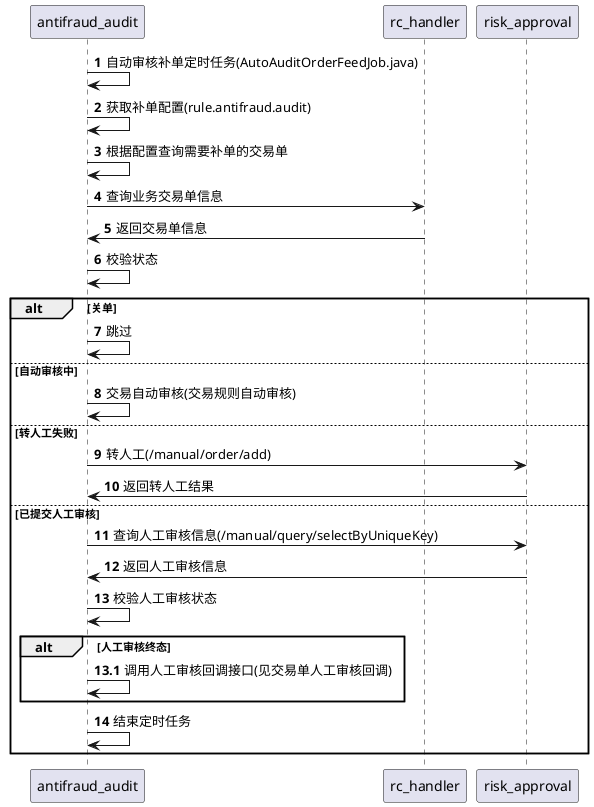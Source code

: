 @startuml
'https://plantuml.com/sequence-diagram

autonumber
antifraud_audit -> antifraud_audit: 自动审核补单定时任务(AutoAuditOrderFeedJob.java)
antifraud_audit -> antifraud_audit: 获取补单配置(rule.antifraud.audit)
antifraud_audit -> antifraud_audit: 根据配置查询需要补单的交易单
antifraud_audit -> rc_handler: 查询业务交易单信息
rc_handler -> antifraud_audit: 返回交易单信息
antifraud_audit -> antifraud_audit: 校验状态
alt 关单
antifraud_audit -> antifraud_audit: 跳过
else 自动审核中
antifraud_audit -> antifraud_audit: 交易自动审核(交易规则自动审核)
else 转人工失败
antifraud_audit -> risk_approval: 转人工(/manual/order/add)
risk_approval -> antifraud_audit: 返回转人工结果
else 已提交人工审核
antifraud_audit -> risk_approval: 查询人工审核信息(/manual/query/selectByUniqueKey)
risk_approval -> antifraud_audit: 返回人工审核信息
antifraud_audit -> antifraud_audit: 校验人工审核状态
    alt 人工审核终态
    autonumber 13.1
    antifraud_audit -> antifraud_audit:调用人工审核回调接口(见交易单人工审核回调)
    end
autonumber 14
antifraud_audit -> antifraud_audit:结束定时任务
end

@enduml